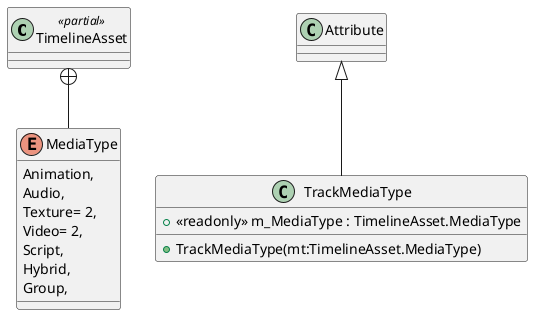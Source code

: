 @startuml
class TimelineAsset <<partial>> {
}
class TrackMediaType {
    + <<readonly>> m_MediaType : TimelineAsset.MediaType
    + TrackMediaType(mt:TimelineAsset.MediaType)
}
enum MediaType {
    Animation,
    Audio,
    Texture= 2,
    Video= 2,
    Script,
    Hybrid,
    Group,
}
Attribute <|-- TrackMediaType
TimelineAsset +-- MediaType
@enduml
